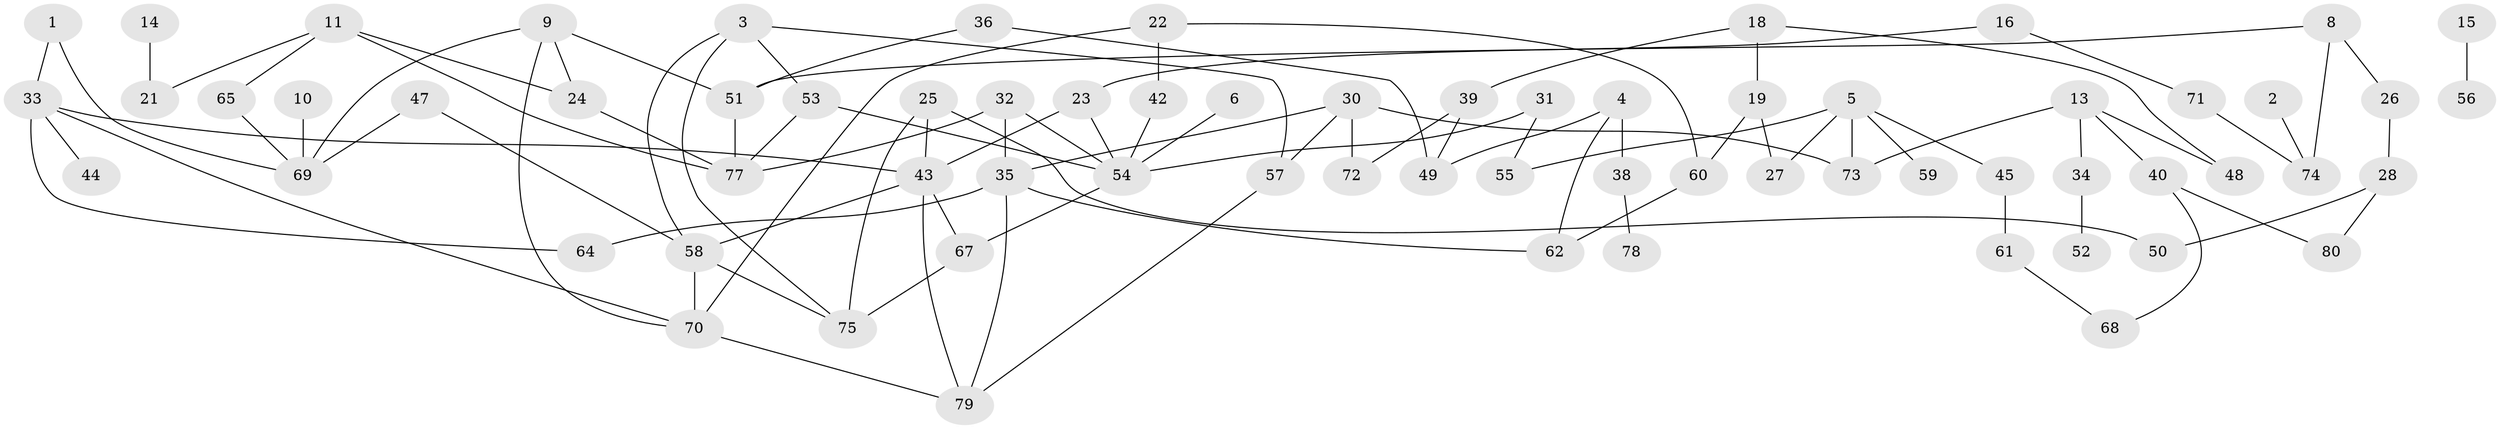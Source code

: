 // original degree distribution, {3: 0.2982456140350877, 2: 0.21929824561403508, 1: 0.21052631578947367, 4: 0.13157894736842105, 5: 0.03508771929824561, 0: 0.08771929824561403, 6: 0.017543859649122806}
// Generated by graph-tools (version 1.1) at 2025/35/03/04/25 23:35:48]
// undirected, 69 vertices, 97 edges
graph export_dot {
  node [color=gray90,style=filled];
  1;
  2;
  3;
  4;
  5;
  6;
  8;
  9;
  10;
  11;
  13;
  14;
  15;
  16;
  18;
  19;
  21;
  22;
  23;
  24;
  25;
  26;
  27;
  28;
  30;
  31;
  32;
  33;
  34;
  35;
  36;
  38;
  39;
  40;
  42;
  43;
  44;
  45;
  47;
  48;
  49;
  50;
  51;
  52;
  53;
  54;
  55;
  56;
  57;
  58;
  59;
  60;
  61;
  62;
  64;
  65;
  67;
  68;
  69;
  70;
  71;
  72;
  73;
  74;
  75;
  77;
  78;
  79;
  80;
  1 -- 33 [weight=1.0];
  1 -- 69 [weight=1.0];
  2 -- 74 [weight=1.0];
  3 -- 53 [weight=1.0];
  3 -- 57 [weight=1.0];
  3 -- 58 [weight=1.0];
  3 -- 75 [weight=1.0];
  4 -- 38 [weight=1.0];
  4 -- 49 [weight=1.0];
  4 -- 62 [weight=1.0];
  5 -- 27 [weight=1.0];
  5 -- 45 [weight=1.0];
  5 -- 55 [weight=1.0];
  5 -- 59 [weight=1.0];
  5 -- 73 [weight=1.0];
  6 -- 54 [weight=1.0];
  8 -- 26 [weight=1.0];
  8 -- 51 [weight=1.0];
  8 -- 74 [weight=1.0];
  9 -- 24 [weight=1.0];
  9 -- 51 [weight=1.0];
  9 -- 69 [weight=1.0];
  9 -- 70 [weight=1.0];
  10 -- 69 [weight=1.0];
  11 -- 21 [weight=1.0];
  11 -- 24 [weight=1.0];
  11 -- 65 [weight=1.0];
  11 -- 77 [weight=1.0];
  13 -- 34 [weight=1.0];
  13 -- 40 [weight=1.0];
  13 -- 48 [weight=1.0];
  13 -- 73 [weight=1.0];
  14 -- 21 [weight=1.0];
  15 -- 56 [weight=1.0];
  16 -- 23 [weight=1.0];
  16 -- 71 [weight=1.0];
  18 -- 19 [weight=1.0];
  18 -- 39 [weight=1.0];
  18 -- 48 [weight=1.0];
  19 -- 27 [weight=1.0];
  19 -- 60 [weight=1.0];
  22 -- 42 [weight=1.0];
  22 -- 60 [weight=1.0];
  22 -- 70 [weight=1.0];
  23 -- 43 [weight=1.0];
  23 -- 54 [weight=2.0];
  24 -- 77 [weight=1.0];
  25 -- 43 [weight=1.0];
  25 -- 50 [weight=1.0];
  25 -- 75 [weight=2.0];
  26 -- 28 [weight=1.0];
  28 -- 50 [weight=1.0];
  28 -- 80 [weight=1.0];
  30 -- 35 [weight=1.0];
  30 -- 57 [weight=1.0];
  30 -- 72 [weight=1.0];
  30 -- 73 [weight=1.0];
  31 -- 54 [weight=1.0];
  31 -- 55 [weight=1.0];
  32 -- 35 [weight=1.0];
  32 -- 54 [weight=1.0];
  32 -- 77 [weight=1.0];
  33 -- 43 [weight=1.0];
  33 -- 44 [weight=1.0];
  33 -- 64 [weight=1.0];
  33 -- 70 [weight=1.0];
  34 -- 52 [weight=1.0];
  35 -- 62 [weight=1.0];
  35 -- 64 [weight=1.0];
  35 -- 79 [weight=1.0];
  36 -- 49 [weight=1.0];
  36 -- 51 [weight=1.0];
  38 -- 78 [weight=1.0];
  39 -- 49 [weight=2.0];
  39 -- 72 [weight=1.0];
  40 -- 68 [weight=1.0];
  40 -- 80 [weight=1.0];
  42 -- 54 [weight=1.0];
  43 -- 58 [weight=1.0];
  43 -- 67 [weight=1.0];
  43 -- 79 [weight=1.0];
  45 -- 61 [weight=1.0];
  47 -- 58 [weight=1.0];
  47 -- 69 [weight=1.0];
  51 -- 77 [weight=1.0];
  53 -- 54 [weight=1.0];
  53 -- 77 [weight=1.0];
  54 -- 67 [weight=1.0];
  57 -- 79 [weight=1.0];
  58 -- 70 [weight=1.0];
  58 -- 75 [weight=1.0];
  60 -- 62 [weight=1.0];
  61 -- 68 [weight=1.0];
  65 -- 69 [weight=1.0];
  67 -- 75 [weight=1.0];
  70 -- 79 [weight=1.0];
  71 -- 74 [weight=1.0];
}
